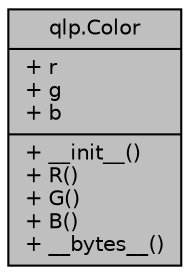 digraph "qlp.Color"
{
 // LATEX_PDF_SIZE
  edge [fontname="Helvetica",fontsize="10",labelfontname="Helvetica",labelfontsize="10"];
  node [fontname="Helvetica",fontsize="10",shape=record];
  Node1 [label="{qlp.Color\n|+ r\l+ g\l+ b\l|+ __init__()\l+ R()\l+ G()\l+ B()\l+ __bytes__()\l}",height=0.2,width=0.4,color="black", fillcolor="grey75", style="filled", fontcolor="black",tooltip=" "];
}
